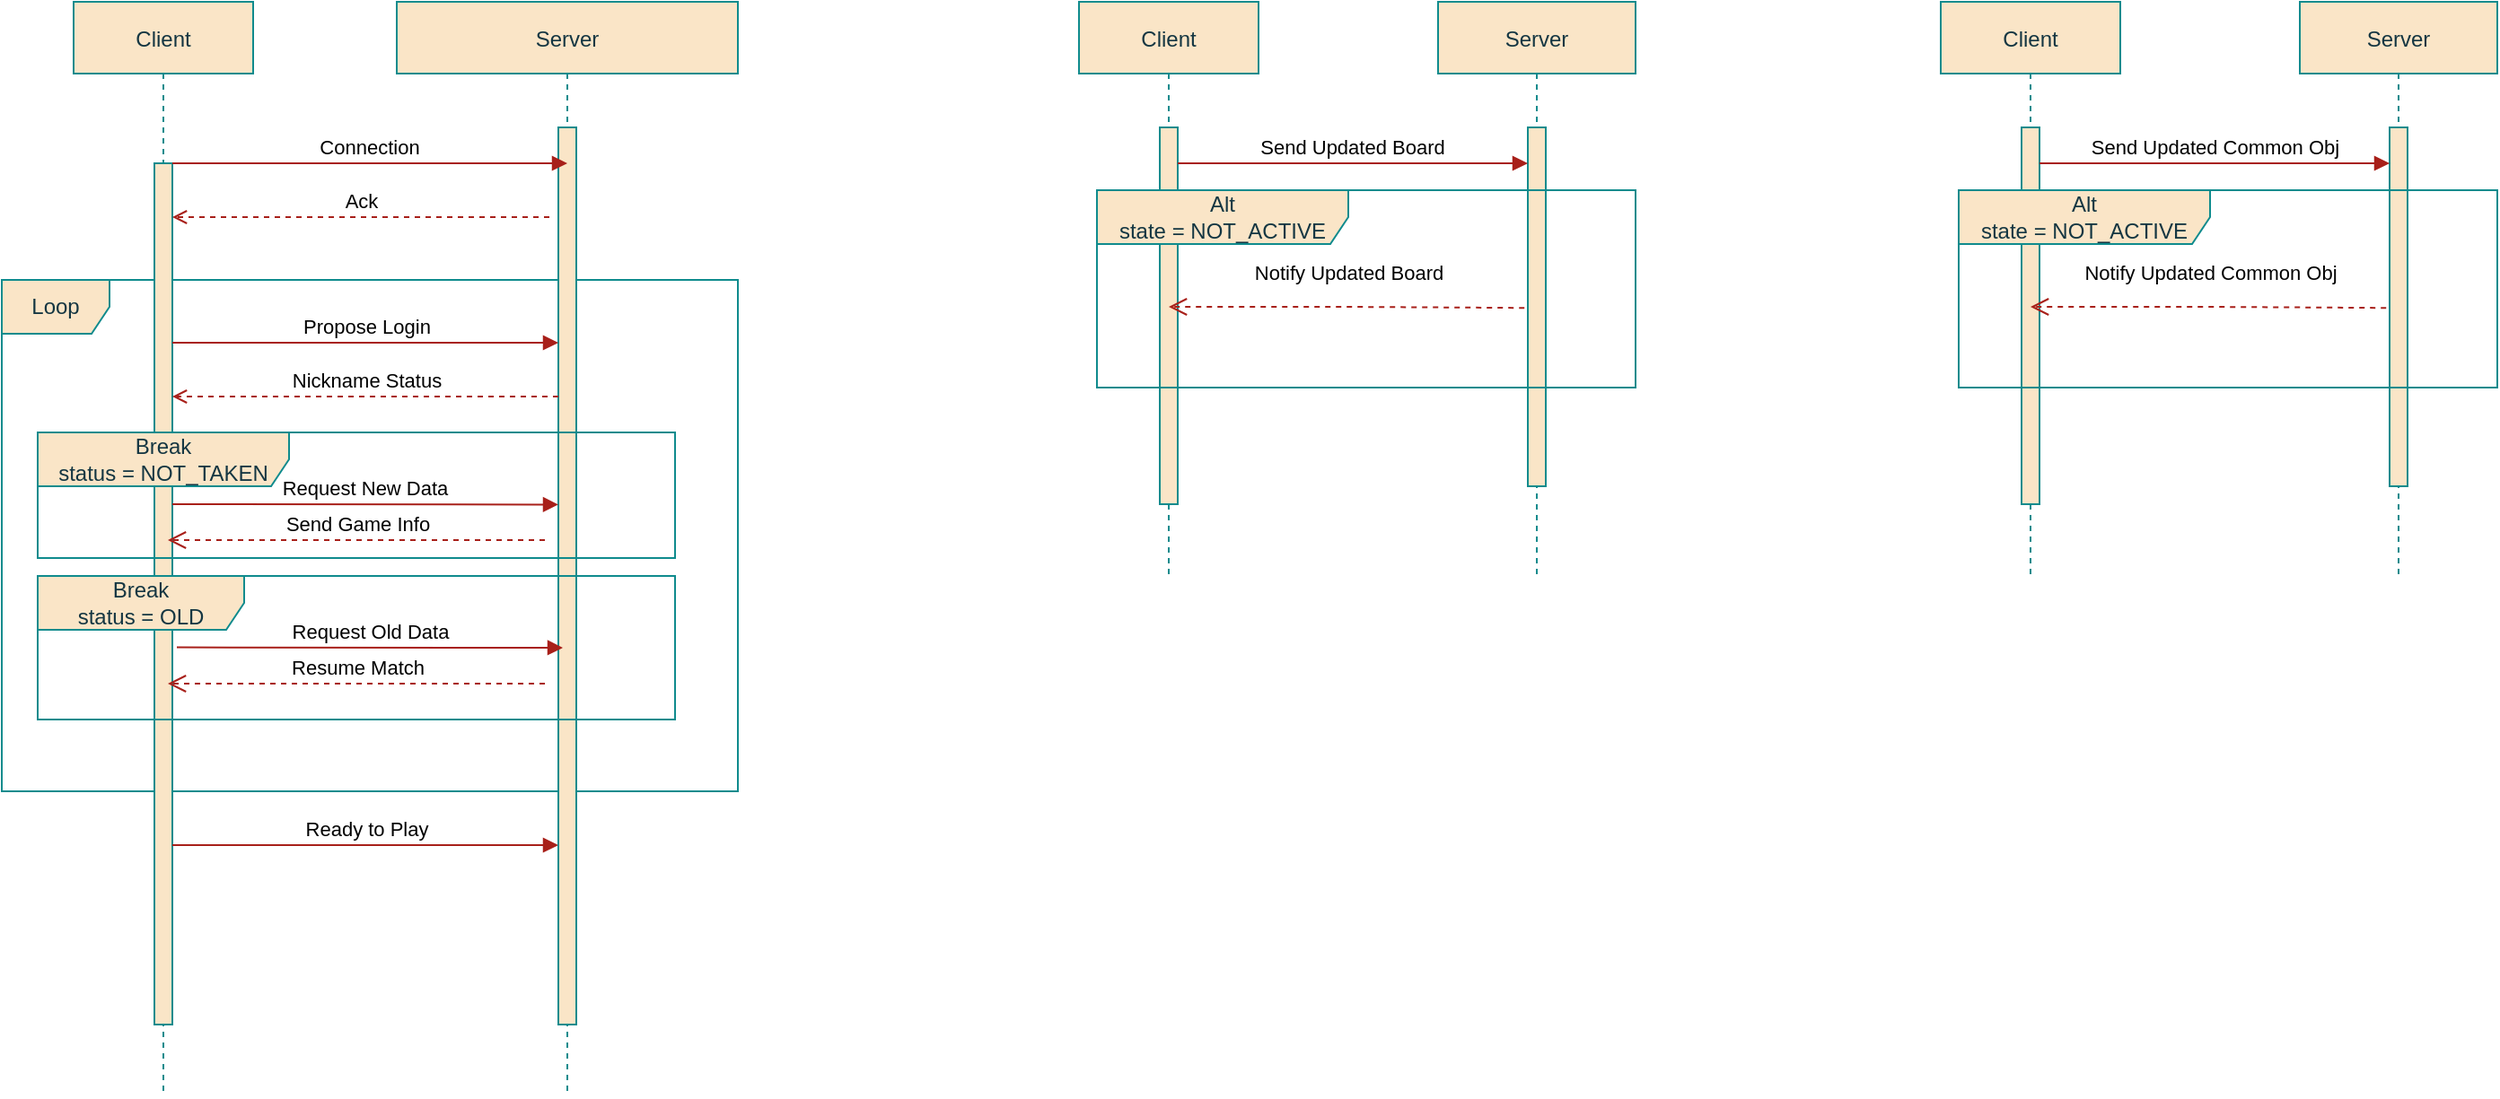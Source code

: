 <mxfile version="20.8.16" type="device"><diagram id="kgpKYQtTHZ0yAKxKKP6v" name="Page-1"><mxGraphModel dx="1434" dy="775" grid="1" gridSize="10" guides="1" tooltips="1" connect="1" arrows="1" fold="1" page="1" pageScale="1" pageWidth="2000" pageHeight="1100" math="0" shadow="0"><root><mxCell id="0"/><mxCell id="1" parent="0"/><mxCell id="xd97Cj7OGT5LDfM5PxOL-17" value="Loop" style="shape=umlFrame;whiteSpace=wrap;html=1;labelBackgroundColor=none;fillColor=#FAE5C7;strokeColor=#0F8B8D;fontColor=#143642;" parent="1" vertex="1"><mxGeometry x="40" y="235" width="410" height="285" as="geometry"/></mxCell><mxCell id="3nuBFxr9cyL0pnOWT2aG-1" value="Client" style="shape=umlLifeline;perimeter=lifelinePerimeter;container=1;collapsible=0;recursiveResize=0;rounded=0;shadow=0;strokeWidth=1;labelBackgroundColor=none;fillColor=#FAE5C7;strokeColor=#0F8B8D;fontColor=#143642;" parent="1" vertex="1"><mxGeometry x="80" y="80" width="100" height="610" as="geometry"/></mxCell><mxCell id="3nuBFxr9cyL0pnOWT2aG-2" value="" style="points=[];perimeter=orthogonalPerimeter;rounded=0;shadow=0;strokeWidth=1;labelBackgroundColor=none;fillColor=#FAE5C7;strokeColor=#0F8B8D;fontColor=#143642;" parent="3nuBFxr9cyL0pnOWT2aG-1" vertex="1"><mxGeometry x="45" y="90" width="10" height="480" as="geometry"/></mxCell><mxCell id="xd97Cj7OGT5LDfM5PxOL-47" value="Ready to Play" style="html=1;verticalAlign=bottom;endArrow=block;rounded=0;labelBackgroundColor=none;strokeColor=#A8201A;fontColor=default;" parent="3nuBFxr9cyL0pnOWT2aG-1" target="3nuBFxr9cyL0pnOWT2aG-6" edge="1"><mxGeometry width="80" relative="1" as="geometry"><mxPoint x="55" y="470" as="sourcePoint"/><mxPoint x="135" y="470" as="targetPoint"/></mxGeometry></mxCell><mxCell id="3nuBFxr9cyL0pnOWT2aG-5" value="Server" style="shape=umlLifeline;perimeter=lifelinePerimeter;container=1;collapsible=0;recursiveResize=0;rounded=0;shadow=0;strokeWidth=1;labelBackgroundColor=none;fillColor=#FAE5C7;strokeColor=#0F8B8D;fontColor=#143642;" parent="1" vertex="1"><mxGeometry x="260" y="80" width="190" height="610" as="geometry"/></mxCell><mxCell id="3nuBFxr9cyL0pnOWT2aG-6" value="" style="points=[];perimeter=orthogonalPerimeter;rounded=0;shadow=0;strokeWidth=1;labelBackgroundColor=none;fillColor=#FAE5C7;strokeColor=#0F8B8D;fontColor=#143642;" parent="3nuBFxr9cyL0pnOWT2aG-5" vertex="1"><mxGeometry x="90" y="70" width="10" height="500" as="geometry"/></mxCell><mxCell id="xd97Cj7OGT5LDfM5PxOL-19" value="Propose Login" style="html=1;verticalAlign=bottom;endArrow=block;rounded=0;labelBackgroundColor=none;strokeColor=#A8201A;fontColor=default;" parent="3nuBFxr9cyL0pnOWT2aG-5" target="3nuBFxr9cyL0pnOWT2aG-6" edge="1"><mxGeometry width="80" relative="1" as="geometry"><mxPoint x="-125" y="190" as="sourcePoint"/><mxPoint x="-45" y="190" as="targetPoint"/></mxGeometry></mxCell><mxCell id="xd97Cj7OGT5LDfM5PxOL-20" value="Nickname Status" style="html=1;verticalAlign=bottom;endArrow=open;rounded=0;dashed=1;endFill=0;labelBackgroundColor=none;strokeColor=#A8201A;fontColor=default;" parent="3nuBFxr9cyL0pnOWT2aG-5" source="3nuBFxr9cyL0pnOWT2aG-6" edge="1"><mxGeometry width="80" relative="1" as="geometry"><mxPoint x="-65" y="220" as="sourcePoint"/><mxPoint x="-125" y="220" as="targetPoint"/></mxGeometry></mxCell><mxCell id="xd97Cj7OGT5LDfM5PxOL-23" value="Break&lt;br&gt;status = NOT_TAKEN" style="shape=umlFrame;whiteSpace=wrap;html=1;width=140;height=30;labelBackgroundColor=none;fillColor=#FAE5C7;strokeColor=#0F8B8D;fontColor=#143642;" parent="3nuBFxr9cyL0pnOWT2aG-5" vertex="1"><mxGeometry x="-200" y="240" width="355" height="70" as="geometry"/></mxCell><mxCell id="xd97Cj7OGT5LDfM5PxOL-45" value="Request New Data" style="html=1;verticalAlign=bottom;endArrow=block;rounded=0;endFill=1;labelBackgroundColor=none;strokeColor=#A8201A;fontColor=default;" parent="3nuBFxr9cyL0pnOWT2aG-5" edge="1"><mxGeometry relative="1" as="geometry"><mxPoint x="-125.0" y="280.0" as="sourcePoint"/><mxPoint x="90" y="280.2" as="targetPoint"/></mxGeometry></mxCell><mxCell id="xd97Cj7OGT5LDfM5PxOL-46" value="Send Game Info" style="html=1;verticalAlign=bottom;endArrow=open;dashed=1;endSize=8;rounded=0;labelBackgroundColor=none;strokeColor=#A8201A;fontColor=default;" parent="3nuBFxr9cyL0pnOWT2aG-5" edge="1"><mxGeometry x="-0.001" relative="1" as="geometry"><mxPoint x="82.5" y="300" as="sourcePoint"/><mxPoint x="-127.5" y="300" as="targetPoint"/><mxPoint as="offset"/></mxGeometry></mxCell><mxCell id="3nuBFxr9cyL0pnOWT2aG-8" value="Connection" style="verticalAlign=bottom;endArrow=block;shadow=0;strokeWidth=1;labelBackgroundColor=none;strokeColor=#A8201A;fontColor=default;" parent="1" source="3nuBFxr9cyL0pnOWT2aG-2" edge="1"><mxGeometry relative="1" as="geometry"><mxPoint x="235" y="160" as="sourcePoint"/><mxPoint x="355" y="170" as="targetPoint"/><Array as="points"><mxPoint x="235" y="170"/></Array></mxGeometry></mxCell><mxCell id="xd97Cj7OGT5LDfM5PxOL-16" value="Ack" style="html=1;verticalAlign=bottom;endArrow=open;rounded=0;dashed=1;endFill=0;labelBackgroundColor=none;strokeColor=#A8201A;fontColor=default;" parent="1" edge="1"><mxGeometry x="0.0" width="80" relative="1" as="geometry"><mxPoint x="345" y="200" as="sourcePoint"/><mxPoint x="135" y="200" as="targetPoint"/><Array as="points"><mxPoint x="295" y="200"/></Array><mxPoint as="offset"/></mxGeometry></mxCell><mxCell id="xd97Cj7OGT5LDfM5PxOL-36" value="Break&lt;br&gt;status = OLD" style="shape=umlFrame;whiteSpace=wrap;html=1;fillStyle=auto;fillColor=#FAE5C7;width=115;height=30;labelBackgroundColor=none;strokeColor=#0F8B8D;fontColor=#143642;" parent="1" vertex="1"><mxGeometry x="60" y="400" width="355" height="80" as="geometry"/></mxCell><mxCell id="xd97Cj7OGT5LDfM5PxOL-41" value="Resume Match" style="html=1;verticalAlign=bottom;endArrow=open;dashed=1;endSize=8;rounded=0;labelBackgroundColor=none;strokeColor=#A8201A;fontColor=default;" parent="1" edge="1"><mxGeometry x="-0.001" relative="1" as="geometry"><mxPoint x="342.5" y="460" as="sourcePoint"/><mxPoint x="132.5" y="460" as="targetPoint"/><mxPoint as="offset"/></mxGeometry></mxCell><mxCell id="xd97Cj7OGT5LDfM5PxOL-42" value="Request Old Data" style="html=1;verticalAlign=bottom;endArrow=block;rounded=0;endFill=1;labelBackgroundColor=none;strokeColor=#A8201A;fontColor=default;" parent="1" edge="1"><mxGeometry relative="1" as="geometry"><mxPoint x="137.5" y="439.8" as="sourcePoint"/><mxPoint x="352.5" y="440" as="targetPoint"/></mxGeometry></mxCell><mxCell id="xd97Cj7OGT5LDfM5PxOL-49" value="Client" style="shape=umlLifeline;perimeter=lifelinePerimeter;container=1;collapsible=0;recursiveResize=0;rounded=0;shadow=0;strokeWidth=1;labelBackgroundColor=none;fillColor=#FAE5C7;strokeColor=#0F8B8D;fontColor=#143642;" parent="1" vertex="1"><mxGeometry x="640" y="80" width="100" height="320" as="geometry"/></mxCell><mxCell id="xd97Cj7OGT5LDfM5PxOL-50" value="" style="points=[];perimeter=orthogonalPerimeter;rounded=0;shadow=0;strokeWidth=1;labelBackgroundColor=none;fillColor=#FAE5C7;strokeColor=#0F8B8D;fontColor=#143642;" parent="xd97Cj7OGT5LDfM5PxOL-49" vertex="1"><mxGeometry x="45" y="70" width="10" height="210" as="geometry"/></mxCell><mxCell id="xd97Cj7OGT5LDfM5PxOL-52" value="Server" style="shape=umlLifeline;perimeter=lifelinePerimeter;container=1;collapsible=0;recursiveResize=0;rounded=0;shadow=0;strokeWidth=1;labelBackgroundColor=none;fillColor=#FAE5C7;strokeColor=#0F8B8D;fontColor=#143642;" parent="1" vertex="1"><mxGeometry x="840" y="80" width="110" height="320" as="geometry"/></mxCell><mxCell id="xd97Cj7OGT5LDfM5PxOL-53" value="" style="points=[];perimeter=orthogonalPerimeter;rounded=0;shadow=0;strokeWidth=1;labelBackgroundColor=none;fillColor=#FAE5C7;strokeColor=#0F8B8D;fontColor=#143642;" parent="xd97Cj7OGT5LDfM5PxOL-52" vertex="1"><mxGeometry x="50" y="70" width="10" height="200" as="geometry"/></mxCell><mxCell id="xd97Cj7OGT5LDfM5PxOL-72" value="Alt&lt;br&gt;state = NOT_ACTIVE" style="shape=umlFrame;whiteSpace=wrap;html=1;fillStyle=auto;fillColor=#FAE5C7;width=140;height=30;labelBackgroundColor=none;strokeColor=#0F8B8D;fontColor=#143642;" parent="xd97Cj7OGT5LDfM5PxOL-52" vertex="1"><mxGeometry x="-190" y="105" width="300" height="110" as="geometry"/></mxCell><mxCell id="xd97Cj7OGT5LDfM5PxOL-59" value="Send Updated Board" style="verticalAlign=bottom;endArrow=block;shadow=0;strokeWidth=1;labelBackgroundColor=none;strokeColor=#A8201A;fontColor=default;" parent="1" source="xd97Cj7OGT5LDfM5PxOL-50" edge="1"><mxGeometry relative="1" as="geometry"><mxPoint x="795" y="160" as="sourcePoint"/><mxPoint x="890" y="170" as="targetPoint"/><Array as="points"><mxPoint x="795" y="170"/></Array><mxPoint as="offset"/></mxGeometry></mxCell><mxCell id="xd97Cj7OGT5LDfM5PxOL-64" value="Notify Updated Board" style="html=1;verticalAlign=bottom;endArrow=open;dashed=1;endSize=8;rounded=0;exitX=-0.189;exitY=0.503;exitDx=0;exitDy=0;exitPerimeter=0;labelBackgroundColor=none;strokeColor=#A8201A;fontColor=default;" parent="1" source="xd97Cj7OGT5LDfM5PxOL-53" edge="1"><mxGeometry x="-0.005" y="-10" relative="1" as="geometry"><mxPoint x="890" y="270" as="sourcePoint"/><mxPoint x="690" y="250" as="targetPoint"/><Array as="points"><mxPoint x="790" y="250"/></Array><mxPoint as="offset"/></mxGeometry></mxCell><mxCell id="xd97Cj7OGT5LDfM5PxOL-73" value="Client" style="shape=umlLifeline;perimeter=lifelinePerimeter;container=1;collapsible=0;recursiveResize=0;rounded=0;shadow=0;strokeWidth=1;labelBackgroundColor=none;fillColor=#FAE5C7;strokeColor=#0F8B8D;fontColor=#143642;" parent="1" vertex="1"><mxGeometry x="1120" y="80" width="100" height="320" as="geometry"/></mxCell><mxCell id="xd97Cj7OGT5LDfM5PxOL-74" value="" style="points=[];perimeter=orthogonalPerimeter;rounded=0;shadow=0;strokeWidth=1;labelBackgroundColor=none;fillColor=#FAE5C7;strokeColor=#0F8B8D;fontColor=#143642;" parent="xd97Cj7OGT5LDfM5PxOL-73" vertex="1"><mxGeometry x="45" y="70" width="10" height="210" as="geometry"/></mxCell><mxCell id="xd97Cj7OGT5LDfM5PxOL-75" value="Server" style="shape=umlLifeline;perimeter=lifelinePerimeter;container=1;collapsible=0;recursiveResize=0;rounded=0;shadow=0;strokeWidth=1;labelBackgroundColor=none;fillColor=#FAE5C7;strokeColor=#0F8B8D;fontColor=#143642;" parent="1" vertex="1"><mxGeometry x="1320" y="80" width="110" height="320" as="geometry"/></mxCell><mxCell id="xd97Cj7OGT5LDfM5PxOL-76" value="" style="points=[];perimeter=orthogonalPerimeter;rounded=0;shadow=0;strokeWidth=1;labelBackgroundColor=none;fillColor=#FAE5C7;strokeColor=#0F8B8D;fontColor=#143642;" parent="xd97Cj7OGT5LDfM5PxOL-75" vertex="1"><mxGeometry x="50" y="70" width="10" height="200" as="geometry"/></mxCell><mxCell id="xd97Cj7OGT5LDfM5PxOL-77" value="Alt&lt;br&gt;state = NOT_ACTIVE" style="shape=umlFrame;whiteSpace=wrap;html=1;fillStyle=auto;fillColor=#FAE5C7;width=140;height=30;labelBackgroundColor=none;strokeColor=#0F8B8D;fontColor=#143642;" parent="xd97Cj7OGT5LDfM5PxOL-75" vertex="1"><mxGeometry x="-190" y="105" width="300" height="110" as="geometry"/></mxCell><mxCell id="xd97Cj7OGT5LDfM5PxOL-78" value="Send Updated Common Obj" style="verticalAlign=bottom;endArrow=block;shadow=0;strokeWidth=1;labelBackgroundColor=none;strokeColor=#A8201A;fontColor=default;" parent="1" source="xd97Cj7OGT5LDfM5PxOL-74" edge="1"><mxGeometry x="0.003" relative="1" as="geometry"><mxPoint x="1275" y="160" as="sourcePoint"/><mxPoint x="1370" y="170" as="targetPoint"/><Array as="points"><mxPoint x="1275" y="170"/></Array><mxPoint as="offset"/></mxGeometry></mxCell><mxCell id="xd97Cj7OGT5LDfM5PxOL-79" value="Notify Updated Common Obj" style="html=1;verticalAlign=bottom;endArrow=open;dashed=1;endSize=8;rounded=0;exitX=-0.189;exitY=0.503;exitDx=0;exitDy=0;exitPerimeter=0;labelBackgroundColor=none;strokeColor=#A8201A;fontColor=default;" parent="1" source="xd97Cj7OGT5LDfM5PxOL-76" edge="1"><mxGeometry x="-0.005" y="-10" relative="1" as="geometry"><mxPoint x="1370" y="270" as="sourcePoint"/><mxPoint x="1170" y="250.0" as="targetPoint"/><Array as="points"><mxPoint x="1270" y="250"/></Array><mxPoint as="offset"/></mxGeometry></mxCell></root></mxGraphModel></diagram></mxfile>